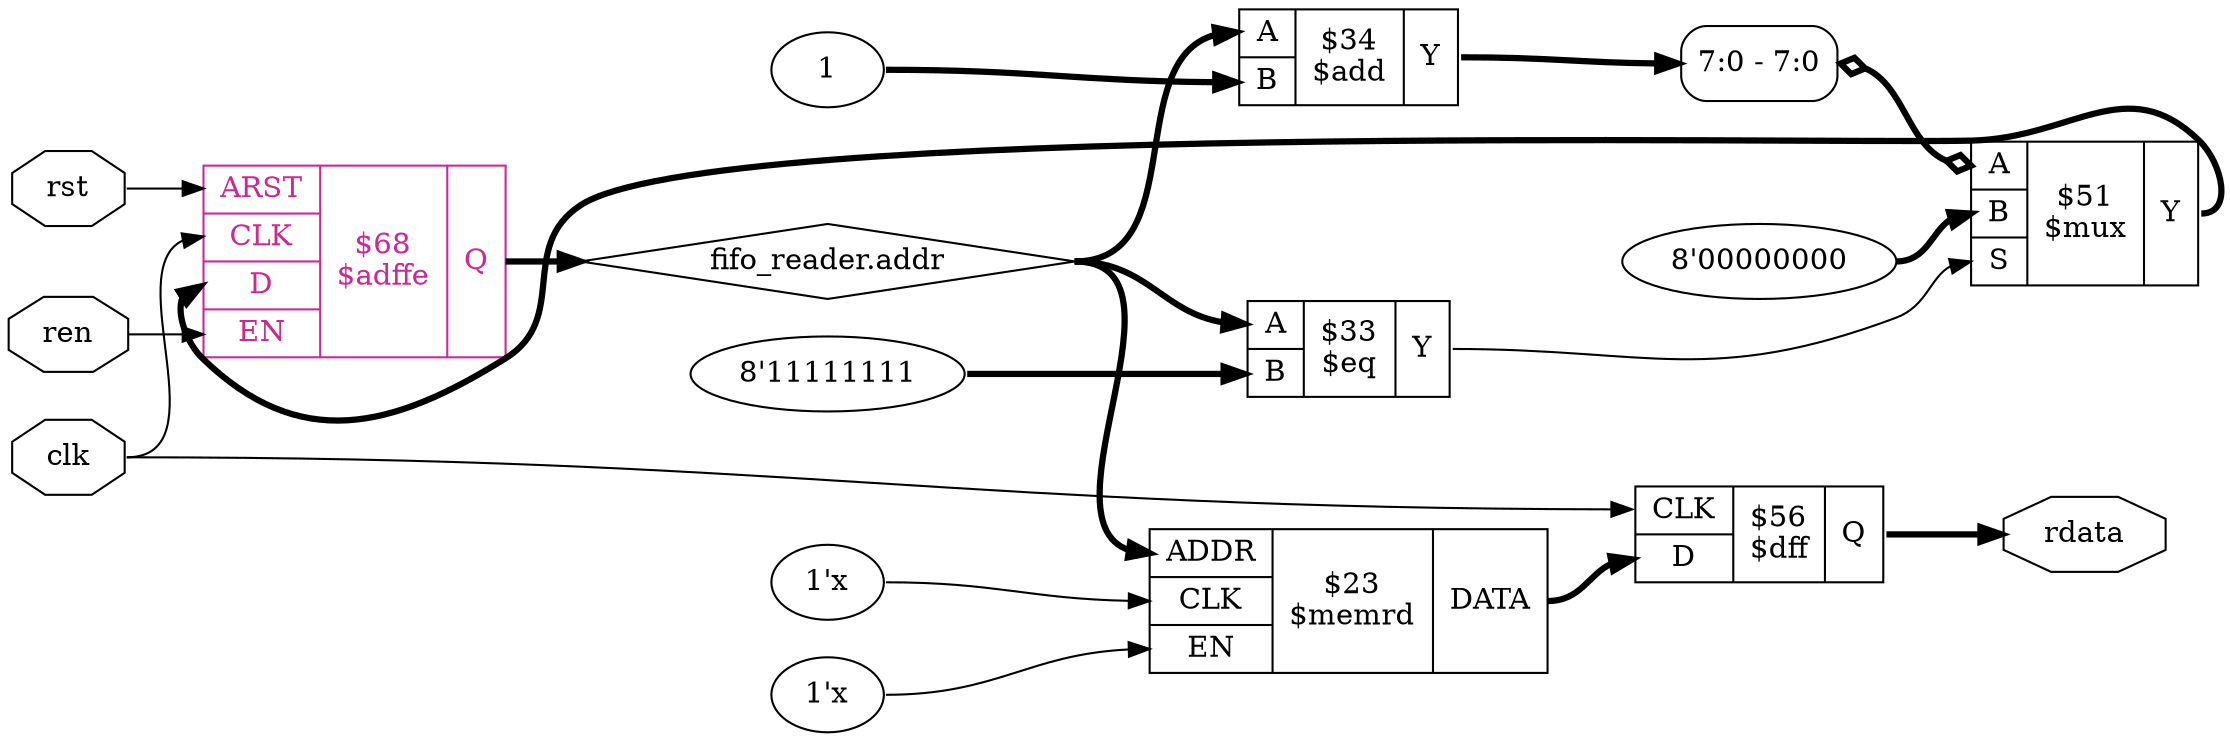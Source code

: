digraph "fifo" {
rankdir="LR";
remincross=true;
n5 [ shape=octagon, label="clk", color="black", fontcolor="black"];
n6 [ shape=diamond, label="fifo_reader.addr", color="black", fontcolor="black"];
n7 [ shape=octagon, label="rdata", color="black", fontcolor="black"];
n8 [ shape=octagon, label="ren", color="black", fontcolor="black"];
n9 [ shape=octagon, label="rst", color="black", fontcolor="black"];
v0 [ label="1" ];
c13 [ shape=record, label="{{<p10> A|<p11> B}|$34\n$add|{<p12> Y}}",  ];
v1 [ label="8'11111111" ];
c14 [ shape=record, label="{{<p10> A|<p11> B}|$33\n$eq|{<p12> Y}}",  ];
c20 [ shape=record, label="{{<p15> ARST|<p16> CLK|<p17> D|<p18> EN}|$68\n$adffe|{<p19> Q}}", color="maroon3", fontcolor="maroon3" ];
v3 [ label="8'00000000" ];
c22 [ shape=record, label="{{<p10> A|<p11> B|<p21> S}|$51\n$mux|{<p12> Y}}",  ];
x2 [ shape=record, style=rounded, label="<s0> 7:0 - 7:0 ", color="black", fontcolor="black" ];
x2:e -> c22:p10:w [arrowhead=odiamond, arrowtail=odiamond, dir=both, color="black", fontcolor="black", style="setlinewidth(3)", label=""];
v4 [ label="1'x" ];
v5 [ label="1'x" ];
c25 [ shape=record, label="{{<p23> ADDR|<p16> CLK|<p18> EN}|$23\n$memrd|{<p24> DATA}}",  ];
c26 [ shape=record, label="{{<p16> CLK|<p17> D}|$56\n$dff|{<p19> Q}}",  ];
c25:p24:e -> c26:p17:w [color="black", fontcolor="black", style="setlinewidth(3)", label=""];
c13:p12:e -> x2:s0:w [color="black", fontcolor="black", style="setlinewidth(3)", label=""];
c14:p12:e -> c22:p21:w [color="black", fontcolor="black", label=""];
c22:p12:e -> c20:p17:w [color="black", fontcolor="black", style="setlinewidth(3)", label=""];
n5:e -> c20:p16:w [color="black", fontcolor="black", label=""];
n5:e -> c26:p16:w [color="black", fontcolor="black", label=""];
c20:p19:e -> n6:w [color="black", fontcolor="black", style="setlinewidth(3)", label=""];
n6:e -> c13:p10:w [color="black", fontcolor="black", style="setlinewidth(3)", label=""];
n6:e -> c14:p10:w [color="black", fontcolor="black", style="setlinewidth(3)", label=""];
n6:e -> c25:p23:w [color="black", fontcolor="black", style="setlinewidth(3)", label=""];
c26:p19:e -> n7:w [color="black", fontcolor="black", style="setlinewidth(3)", label=""];
n8:e -> c20:p18:w [color="black", fontcolor="black", label=""];
n9:e -> c20:p15:w [color="black", fontcolor="black", label=""];
v0:e -> c13:p11:w [color="black", fontcolor="black", style="setlinewidth(3)", label=""];
v1:e -> c14:p11:w [color="black", fontcolor="black", style="setlinewidth(3)", label=""];
v3:e -> c22:p11:w [color="black", fontcolor="black", style="setlinewidth(3)", label=""];
v4:e -> c25:p16:w [color="black", fontcolor="black", label=""];
v5:e -> c25:p18:w [color="black", fontcolor="black", label=""];
}
